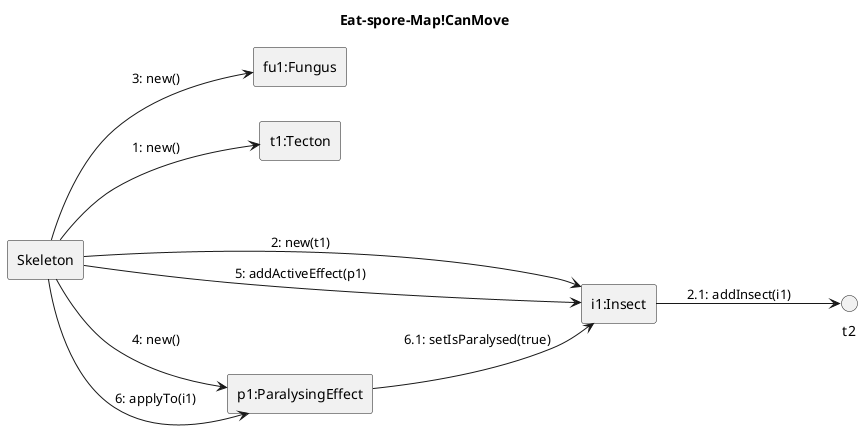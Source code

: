 @startuml Eat-spore/map-!canMove
left to right direction
title Eat-spore-Map!CanMove

rectangle Skeleton as S 

rectangle "fu1:Fungus" as fu1
rectangle "t1:Tecton" as t1
rectangle "i1:Insect" as i1
rectangle "p1:ParalysingEffect" as p1

S --> t1: 1: new()

S --> i1 : 2: new(t1)
i1 --> t2 : 2.1: addInsect(i1)

S --> fu1: 3: new()

S --> p1 : 4: new()
S --> i1 : 5: addActiveEffect(p1)
S --> p1 : 6: applyTo(i1)
p1 --> i1 : 6.1: setIsParalysed(true)

@enduml